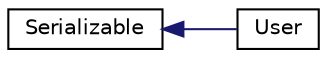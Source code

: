 digraph "Graphical Class Hierarchy"
{
 // LATEX_PDF_SIZE
  edge [fontname="Helvetica",fontsize="10",labelfontname="Helvetica",labelfontsize="10"];
  node [fontname="Helvetica",fontsize="10",shape=record];
  rankdir="LR";
  Node0 [label="Serializable",height=0.2,width=0.4,color="black", fillcolor="white", style="filled",URL="$classSerializable.html",tooltip=" "];
  Node0 -> Node1 [dir="back",color="midnightblue",fontsize="10",style="solid",fontname="Helvetica"];
  Node1 [label="User",height=0.2,width=0.4,color="black", fillcolor="white", style="filled",URL="$classUser.html",tooltip=" "];
}
